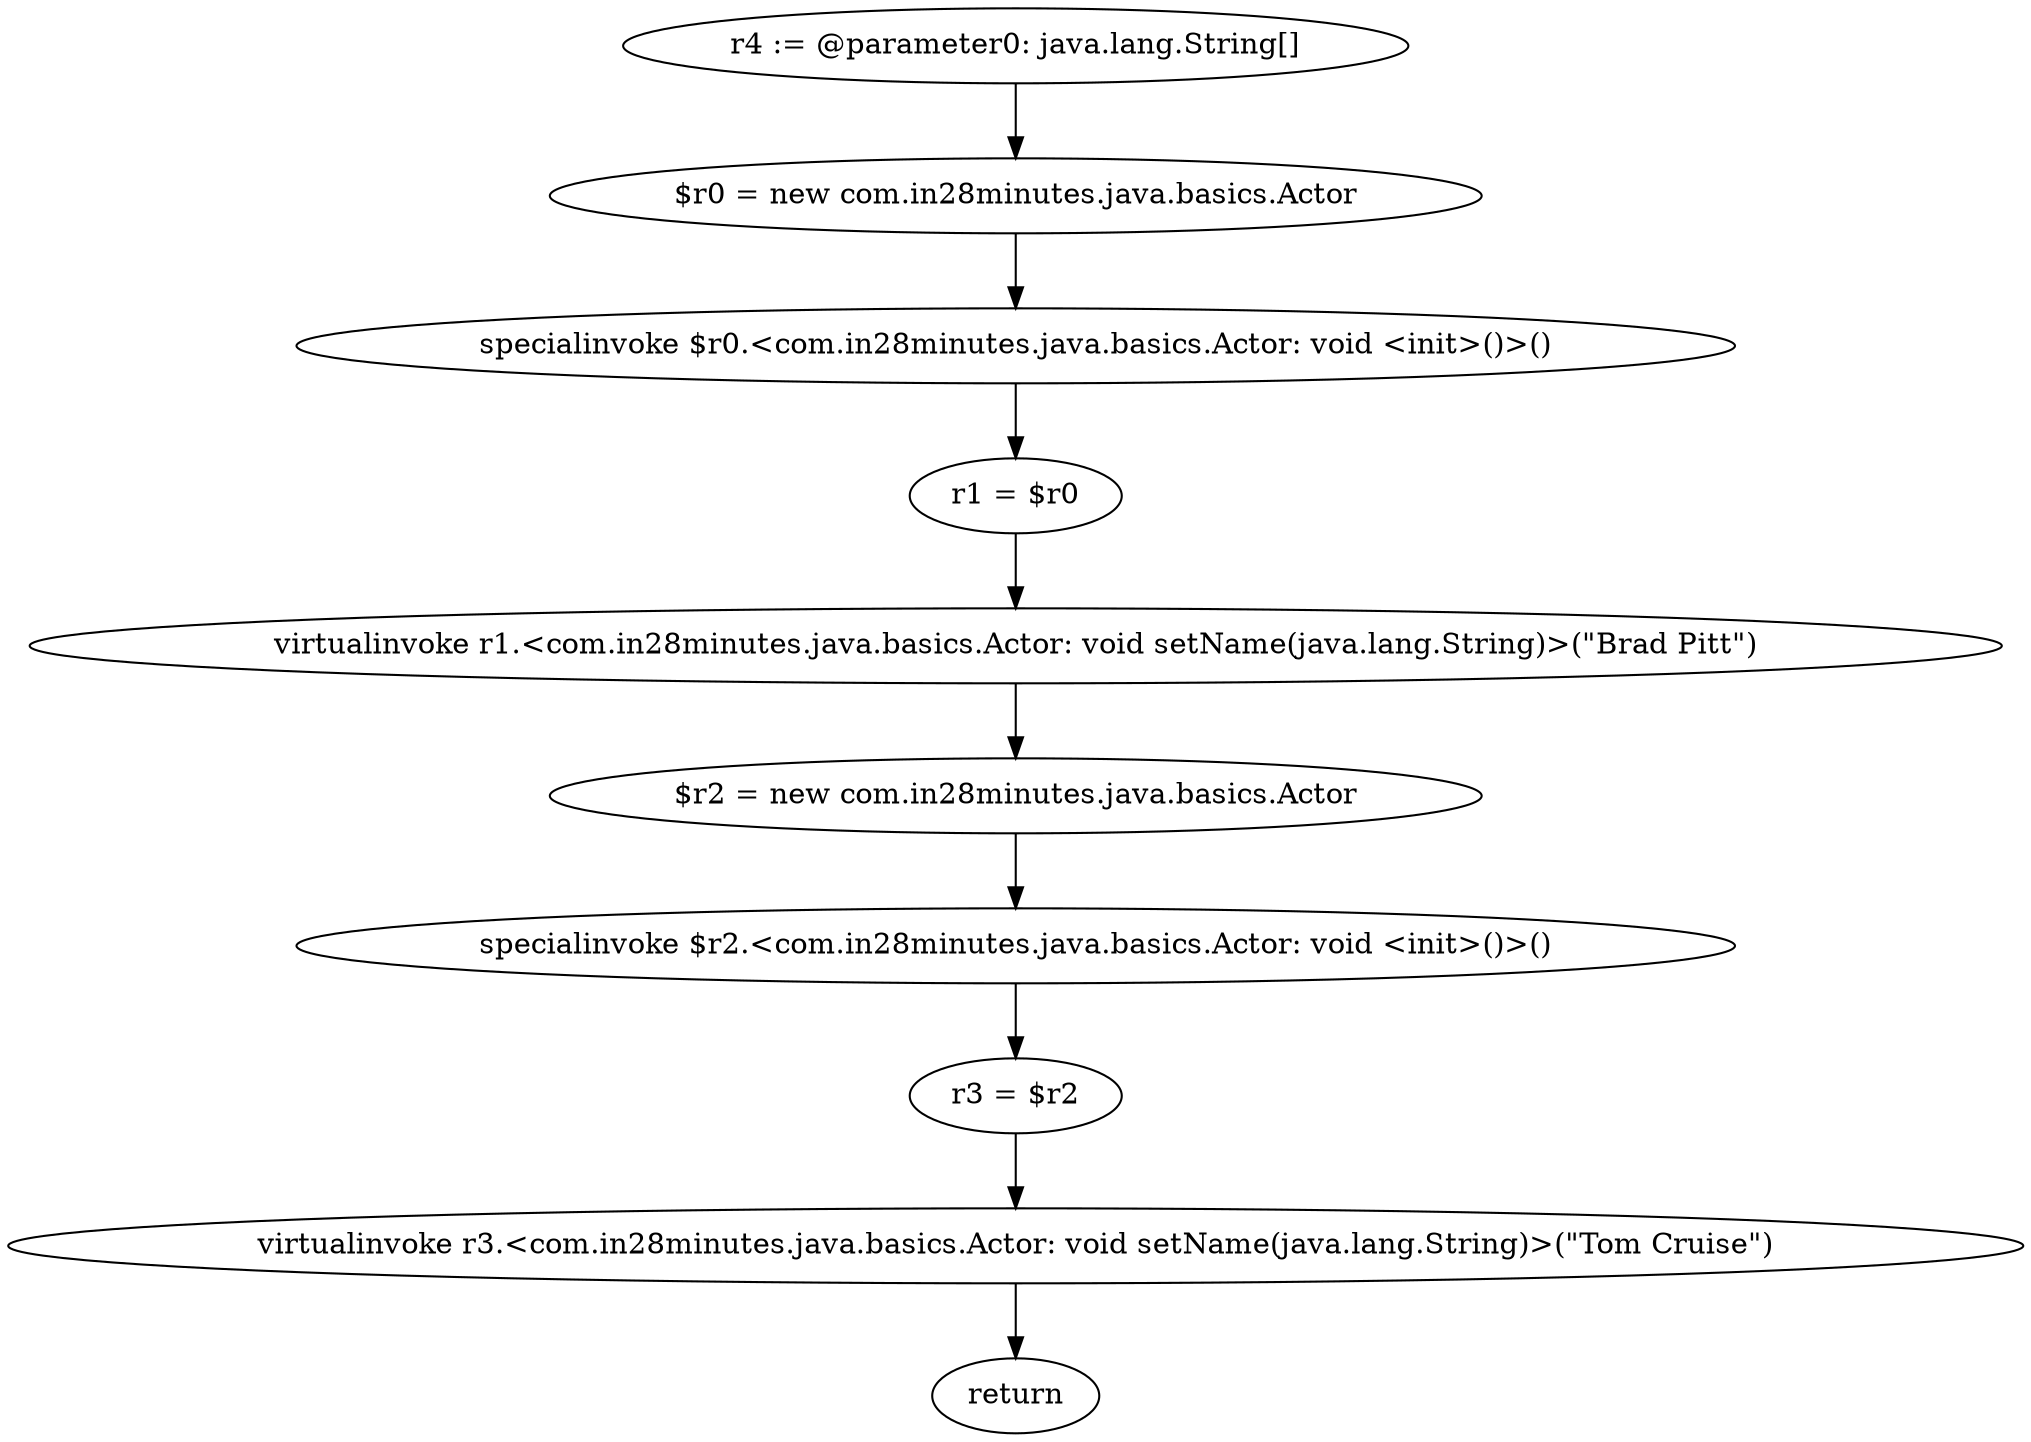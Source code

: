 digraph "unitGraph" {
    "r4 := @parameter0: java.lang.String[]"
    "$r0 = new com.in28minutes.java.basics.Actor"
    "specialinvoke $r0.<com.in28minutes.java.basics.Actor: void <init>()>()"
    "r1 = $r0"
    "virtualinvoke r1.<com.in28minutes.java.basics.Actor: void setName(java.lang.String)>(\"Brad Pitt\")"
    "$r2 = new com.in28minutes.java.basics.Actor"
    "specialinvoke $r2.<com.in28minutes.java.basics.Actor: void <init>()>()"
    "r3 = $r2"
    "virtualinvoke r3.<com.in28minutes.java.basics.Actor: void setName(java.lang.String)>(\"Tom Cruise\")"
    "return"
    "r4 := @parameter0: java.lang.String[]"->"$r0 = new com.in28minutes.java.basics.Actor";
    "$r0 = new com.in28minutes.java.basics.Actor"->"specialinvoke $r0.<com.in28minutes.java.basics.Actor: void <init>()>()";
    "specialinvoke $r0.<com.in28minutes.java.basics.Actor: void <init>()>()"->"r1 = $r0";
    "r1 = $r0"->"virtualinvoke r1.<com.in28minutes.java.basics.Actor: void setName(java.lang.String)>(\"Brad Pitt\")";
    "virtualinvoke r1.<com.in28minutes.java.basics.Actor: void setName(java.lang.String)>(\"Brad Pitt\")"->"$r2 = new com.in28minutes.java.basics.Actor";
    "$r2 = new com.in28minutes.java.basics.Actor"->"specialinvoke $r2.<com.in28minutes.java.basics.Actor: void <init>()>()";
    "specialinvoke $r2.<com.in28minutes.java.basics.Actor: void <init>()>()"->"r3 = $r2";
    "r3 = $r2"->"virtualinvoke r3.<com.in28minutes.java.basics.Actor: void setName(java.lang.String)>(\"Tom Cruise\")";
    "virtualinvoke r3.<com.in28minutes.java.basics.Actor: void setName(java.lang.String)>(\"Tom Cruise\")"->"return";
}
